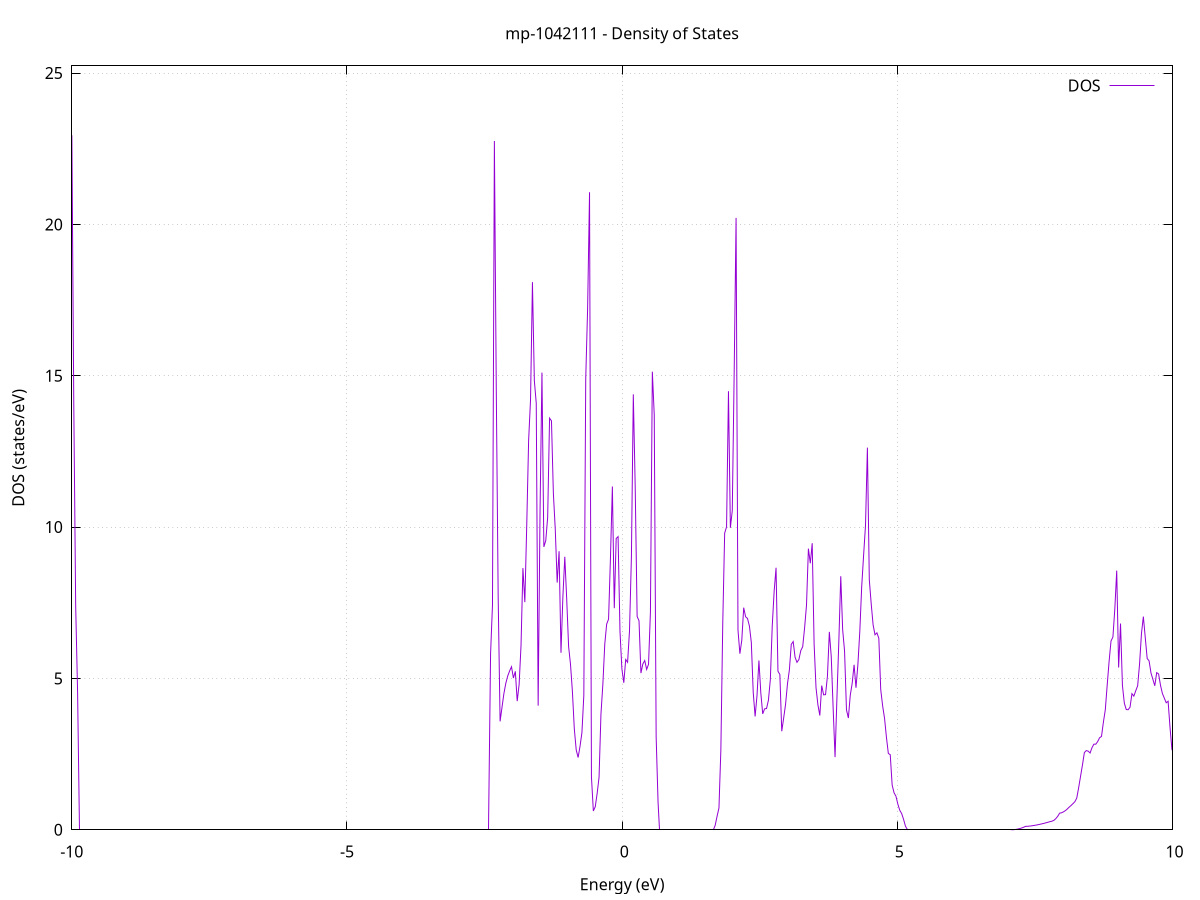 set title 'mp-1042111 - Density of States'
set xlabel 'Energy (eV)'
set ylabel 'DOS (states/eV)'
set grid
set xrange [-10:10]
set yrange [0:25.238]
set xzeroaxis lt -1
set terminal png size 800,600
set output 'mp-1042111_dos_gnuplot.png'
plot '-' using 1:2 with lines title 'DOS'
-44.303300 0.000000
-44.268700 0.000000
-44.234100 0.000000
-44.199500 0.000000
-44.165000 0.000000
-44.130400 0.000000
-44.095800 0.000000
-44.061200 0.000000
-44.026600 0.000000
-43.992100 0.000000
-43.957500 0.000000
-43.922900 0.000000
-43.888300 0.000000
-43.853700 0.000000
-43.819100 0.000000
-43.784600 0.000000
-43.750000 0.000000
-43.715400 0.000000
-43.680800 0.000000
-43.646200 0.000000
-43.611700 0.000000
-43.577100 0.000000
-43.542500 0.000000
-43.507900 0.000000
-43.473300 0.000000
-43.438700 0.000000
-43.404200 0.000000
-43.369600 0.000000
-43.335000 0.000000
-43.300400 0.000000
-43.265800 0.000000
-43.231300 0.000000
-43.196700 0.000000
-43.162100 0.000000
-43.127500 0.000000
-43.092900 0.000000
-43.058400 0.000000
-43.023800 0.000000
-42.989200 0.000000
-42.954600 0.000000
-42.920000 0.000000
-42.885400 0.000000
-42.850900 0.000000
-42.816300 0.000000
-42.781700 0.000000
-42.747100 0.000000
-42.712500 0.000000
-42.678000 0.000000
-42.643400 0.000000
-42.608800 0.000000
-42.574200 0.000000
-42.539600 0.000000
-42.505100 0.000000
-42.470500 0.000000
-42.435900 0.000000
-42.401300 0.000000
-42.366700 0.000000
-42.332100 0.000000
-42.297600 0.000000
-42.263000 0.000000
-42.228400 0.000000
-42.193800 0.000000
-42.159200 0.000000
-42.124700 0.000000
-42.090100 0.000000
-42.055500 0.000000
-42.020900 0.000000
-41.986300 0.000000
-41.951800 0.000000
-41.917200 0.000000
-41.882600 0.000000
-41.848000 0.000000
-41.813400 0.000000
-41.778800 0.000000
-41.744300 0.000000
-41.709700 0.000000
-41.675100 0.000000
-41.640500 0.000000
-41.605900 0.000000
-41.571400 0.000000
-41.536800 0.000000
-41.502200 0.000000
-41.467600 0.000000
-41.433000 0.000000
-41.398500 0.000000
-41.363900 0.000000
-41.329300 0.000000
-41.294700 0.000000
-41.260100 0.000000
-41.225500 0.000000
-41.191000 0.000000
-41.156400 635.407900
-41.121800 0.000000
-41.087200 0.000000
-41.052600 0.000000
-41.018100 0.000000
-40.983500 0.000000
-40.948900 0.000000
-40.914300 0.000000
-40.879700 0.000000
-40.845100 0.000000
-40.810600 0.000000
-40.776000 0.000000
-40.741400 0.000000
-40.706800 0.000000
-40.672200 0.000000
-40.637700 0.000000
-40.603100 0.000000
-40.568500 0.000000
-40.533900 0.000000
-40.499300 0.000000
-40.464800 0.000000
-40.430200 0.000000
-40.395600 0.000000
-40.361000 0.000000
-40.326400 0.000000
-40.291800 0.000000
-40.257300 0.000000
-40.222700 0.000000
-40.188100 0.000000
-40.153500 0.000000
-40.118900 0.000000
-40.084400 0.000000
-40.049800 0.000000
-40.015200 0.000000
-39.980600 0.000000
-39.946000 0.000000
-39.911500 0.000000
-39.876900 0.000000
-39.842300 0.000000
-39.807700 0.000000
-39.773100 0.000000
-39.738500 0.000000
-39.704000 0.000000
-39.669400 0.000000
-39.634800 0.000000
-39.600200 0.000000
-39.565600 0.000000
-39.531100 0.000000
-39.496500 0.000000
-39.461900 0.000000
-39.427300 0.000000
-39.392700 0.000000
-39.358200 0.000000
-39.323600 0.000000
-39.289000 0.000000
-39.254400 0.000000
-39.219800 0.000000
-39.185200 0.000000
-39.150700 0.000000
-39.116100 0.000000
-39.081500 0.000000
-39.046900 0.000000
-39.012300 0.000000
-38.977800 0.000000
-38.943200 0.000000
-38.908600 0.000000
-38.874000 0.000000
-38.839400 0.000000
-38.804900 0.000000
-38.770300 0.000000
-38.735700 0.000000
-38.701100 0.000000
-38.666500 0.000000
-38.631900 0.000000
-38.597400 0.000000
-38.562800 0.000000
-38.528200 0.000000
-38.493600 0.000000
-38.459000 0.000000
-38.424500 0.000000
-38.389900 0.000000
-38.355300 0.000000
-38.320700 0.000000
-38.286100 0.000000
-38.251500 0.000000
-38.217000 0.000000
-38.182400 0.000000
-38.147800 0.000000
-38.113200 0.000000
-38.078600 0.000000
-38.044100 0.000000
-38.009500 0.000000
-37.974900 0.000000
-37.940300 0.000000
-37.905700 0.000000
-37.871200 0.000000
-37.836600 0.000000
-37.802000 0.000000
-37.767400 0.000000
-37.732800 0.000000
-37.698200 0.000000
-37.663700 0.000000
-37.629100 0.000000
-37.594500 0.000000
-37.559900 0.000000
-37.525300 0.000000
-37.490800 0.000000
-37.456200 0.000000
-37.421600 0.000000
-37.387000 0.000000
-37.352400 0.000000
-37.317900 0.000000
-37.283300 0.000000
-37.248700 0.000000
-37.214100 0.000000
-37.179500 0.000000
-37.144900 0.000000
-37.110400 0.000000
-37.075800 0.000000
-37.041200 0.000000
-37.006600 0.000000
-36.972000 0.000000
-36.937500 0.000000
-36.902900 0.000000
-36.868300 0.000000
-36.833700 0.000000
-36.799100 0.000000
-36.764600 0.000000
-36.730000 0.000000
-36.695400 0.000000
-36.660800 0.000000
-36.626200 0.000000
-36.591600 0.000000
-36.557100 0.000000
-36.522500 0.000000
-36.487900 0.000000
-36.453300 0.000000
-36.418700 0.000000
-36.384200 0.000000
-36.349600 0.000000
-36.315000 0.000000
-36.280400 0.000000
-36.245800 0.000000
-36.211300 0.000000
-36.176700 0.000000
-36.142100 0.000000
-36.107500 0.000000
-36.072900 0.000000
-36.038300 0.000000
-36.003800 0.000000
-35.969200 0.000000
-35.934600 0.000000
-35.900000 0.000000
-35.865400 0.000000
-35.830900 0.000000
-35.796300 0.000000
-35.761700 0.000000
-35.727100 0.000000
-35.692500 0.000000
-35.657900 0.000000
-35.623400 0.000000
-35.588800 0.000000
-35.554200 0.000000
-35.519600 0.000000
-35.485000 0.000000
-35.450500 0.000000
-35.415900 0.000000
-35.381300 0.000000
-35.346700 0.000000
-35.312100 0.000000
-35.277600 0.000000
-35.243000 0.000000
-35.208400 0.000000
-35.173800 0.000000
-35.139200 0.000000
-35.104600 0.000000
-35.070100 0.000000
-35.035500 0.000000
-35.000900 0.000000
-34.966300 0.000000
-34.931700 0.000000
-34.897200 0.000000
-34.862600 0.000000
-34.828000 0.000000
-34.793400 0.000000
-34.758800 0.000000
-34.724300 0.000000
-34.689700 0.000000
-34.655100 0.000000
-34.620500 0.000000
-34.585900 0.000000
-34.551300 0.000000
-34.516800 0.000000
-34.482200 0.000000
-34.447600 0.000000
-34.413000 0.000000
-34.378400 0.000000
-34.343900 0.000000
-34.309300 0.000000
-34.274700 0.000000
-34.240100 0.000000
-34.205500 0.000000
-34.171000 0.000000
-34.136400 0.000000
-34.101800 0.000000
-34.067200 0.000000
-34.032600 0.000000
-33.998000 0.000000
-33.963500 0.000000
-33.928900 0.000000
-33.894300 0.000000
-33.859700 0.000000
-33.825100 0.000000
-33.790600 0.000000
-33.756000 0.000000
-33.721400 0.000000
-33.686800 0.000000
-33.652200 0.000000
-33.617700 0.000000
-33.583100 0.000000
-33.548500 0.000000
-33.513900 0.000000
-33.479300 0.000000
-33.444700 0.000000
-33.410200 0.000000
-33.375600 0.000000
-33.341000 0.000000
-33.306400 0.000000
-33.271800 0.000000
-33.237300 0.000000
-33.202700 0.000000
-33.168100 0.000000
-33.133500 0.000000
-33.098900 0.000000
-33.064300 0.000000
-33.029800 0.000000
-32.995200 0.000000
-32.960600 0.000000
-32.926000 0.000000
-32.891400 0.000000
-32.856900 0.000000
-32.822300 0.000000
-32.787700 0.000000
-32.753100 0.000000
-32.718500 0.000000
-32.684000 0.000000
-32.649400 0.000000
-32.614800 0.000000
-32.580200 0.000000
-32.545600 0.000000
-32.511000 0.000000
-32.476500 0.000000
-32.441900 0.000000
-32.407300 0.000000
-32.372700 0.000000
-32.338100 0.000000
-32.303600 0.000000
-32.269000 0.000000
-32.234400 0.000000
-32.199800 0.000000
-32.165200 0.000000
-32.130700 0.000000
-32.096100 0.000000
-32.061500 0.000000
-32.026900 0.000000
-31.992300 0.000000
-31.957700 0.000000
-31.923200 0.000000
-31.888600 0.000000
-31.854000 0.000000
-31.819400 0.000000
-31.784800 0.000000
-31.750300 0.000000
-31.715700 0.000000
-31.681100 0.000000
-31.646500 0.000000
-31.611900 0.000000
-31.577400 0.000000
-31.542800 0.000000
-31.508200 0.000000
-31.473600 0.000000
-31.439000 0.000000
-31.404400 0.000000
-31.369900 0.000000
-31.335300 0.000000
-31.300700 0.000000
-31.266100 0.000000
-31.231500 0.000000
-31.197000 0.000000
-31.162400 0.000000
-31.127800 0.000000
-31.093200 0.000000
-31.058600 0.000000
-31.024100 0.000000
-30.989500 0.000000
-30.954900 0.000000
-30.920300 0.000000
-30.885700 0.000000
-30.851100 0.000000
-30.816600 0.000000
-30.782000 0.000000
-30.747400 0.000000
-30.712800 0.000000
-30.678200 0.000000
-30.643700 0.000000
-30.609100 0.000000
-30.574500 0.000000
-30.539900 0.000000
-30.505300 0.000000
-30.470700 0.000000
-30.436200 0.000000
-30.401600 0.000000
-30.367000 0.000000
-30.332400 0.000000
-30.297800 0.000000
-30.263300 0.000000
-30.228700 0.000000
-30.194100 0.000000
-30.159500 0.000000
-30.124900 0.000000
-30.090400 0.000000
-30.055800 0.000000
-30.021200 0.000000
-29.986600 0.000000
-29.952000 0.000000
-29.917400 0.000000
-29.882900 0.000000
-29.848300 0.000000
-29.813700 0.000000
-29.779100 0.000000
-29.744500 0.000000
-29.710000 0.000000
-29.675400 0.000000
-29.640800 0.000000
-29.606200 0.000000
-29.571600 0.000000
-29.537100 0.000000
-29.502500 0.000000
-29.467900 0.000000
-29.433300 0.000000
-29.398700 0.000000
-29.364100 0.000000
-29.329600 0.000000
-29.295000 0.000000
-29.260400 0.000000
-29.225800 0.000000
-29.191200 0.000000
-29.156700 0.000000
-29.122100 0.000000
-29.087500 0.000000
-29.052900 0.000000
-29.018300 0.000000
-28.983800 0.000000
-28.949200 0.000000
-28.914600 0.000000
-28.880000 0.000000
-28.845400 0.000000
-28.810800 0.000000
-28.776300 0.000000
-28.741700 0.000000
-28.707100 0.000000
-28.672500 0.000000
-28.637900 0.000000
-28.603400 0.000000
-28.568800 0.000000
-28.534200 0.000000
-28.499600 0.000000
-28.465000 0.000000
-28.430500 0.000000
-28.395900 0.000000
-28.361300 0.000000
-28.326700 0.000000
-28.292100 0.000000
-28.257500 0.000000
-28.223000 0.000000
-28.188400 0.000000
-28.153800 0.000000
-28.119200 0.000000
-28.084600 0.000000
-28.050100 0.000000
-28.015500 0.000000
-27.980900 0.000000
-27.946300 0.000000
-27.911700 0.000000
-27.877100 0.000000
-27.842600 0.000000
-27.808000 0.000000
-27.773400 0.000000
-27.738800 0.000000
-27.704200 0.000000
-27.669700 0.000000
-27.635100 0.000000
-27.600500 0.000000
-27.565900 0.000000
-27.531300 0.000000
-27.496800 0.000000
-27.462200 0.000000
-27.427600 0.000000
-27.393000 0.000000
-27.358400 0.000000
-27.323800 0.000000
-27.289300 0.000000
-27.254700 0.000000
-27.220100 0.000000
-27.185500 0.000000
-27.150900 0.000000
-27.116400 0.000000
-27.081800 0.000000
-27.047200 0.000000
-27.012600 0.000000
-26.978000 0.000000
-26.943500 0.000000
-26.908900 0.000000
-26.874300 0.000000
-26.839700 0.000000
-26.805100 0.000000
-26.770500 0.000000
-26.736000 0.000000
-26.701400 0.000000
-26.666800 0.000000
-26.632200 0.000000
-26.597600 0.000000
-26.563100 0.000000
-26.528500 0.000000
-26.493900 0.000000
-26.459300 0.000000
-26.424700 0.000000
-26.390200 0.000000
-26.355600 0.000000
-26.321000 0.000000
-26.286400 0.000000
-26.251800 0.000000
-26.217200 0.000000
-26.182700 0.000000
-26.148100 0.000000
-26.113500 0.000000
-26.078900 0.000000
-26.044300 0.000000
-26.009800 0.000000
-25.975200 0.000000
-25.940600 0.000000
-25.906000 0.000000
-25.871400 0.000000
-25.836900 0.000000
-25.802300 0.000000
-25.767700 0.000000
-25.733100 0.000000
-25.698500 0.000000
-25.663900 0.000000
-25.629400 0.000000
-25.594800 0.000000
-25.560200 0.000000
-25.525600 0.000000
-25.491000 0.000000
-25.456500 0.000000
-25.421900 0.000000
-25.387300 0.000000
-25.352700 0.000000
-25.318100 0.000000
-25.283500 0.000000
-25.249000 0.000000
-25.214400 0.000000
-25.179800 0.000000
-25.145200 0.000000
-25.110600 0.000000
-25.076100 0.000000
-25.041500 0.000000
-25.006900 0.000000
-24.972300 0.000000
-24.937700 0.000000
-24.903200 0.000000
-24.868600 0.000000
-24.834000 0.000000
-24.799400 0.000000
-24.764800 0.000000
-24.730200 0.000000
-24.695700 0.000000
-24.661100 0.000000
-24.626500 0.000000
-24.591900 0.000000
-24.557300 0.000000
-24.522800 0.000000
-24.488200 0.000000
-24.453600 0.000000
-24.419000 0.000000
-24.384400 0.000000
-24.349900 0.000000
-24.315300 0.000000
-24.280700 0.000000
-24.246100 0.000000
-24.211500 0.000000
-24.176900 0.000000
-24.142400 0.000000
-24.107800 0.000000
-24.073200 0.000000
-24.038600 0.000000
-24.004000 0.000000
-23.969500 0.000000
-23.934900 0.000000
-23.900300 0.000000
-23.865700 0.000000
-23.831100 0.000000
-23.796600 0.000000
-23.762000 0.000000
-23.727400 0.000000
-23.692800 0.000000
-23.658200 0.000000
-23.623600 0.000000
-23.589100 0.000000
-23.554500 0.000000
-23.519900 0.000000
-23.485300 0.000000
-23.450700 0.000000
-23.416200 0.000000
-23.381600 0.000000
-23.347000 0.000000
-23.312400 0.000000
-23.277800 0.000000
-23.243300 0.000000
-23.208700 0.000000
-23.174100 0.000000
-23.139500 0.000000
-23.104900 0.000000
-23.070300 0.000000
-23.035800 0.000000
-23.001200 0.000000
-22.966600 0.000000
-22.932000 0.000000
-22.897400 0.000000
-22.862900 0.000000
-22.828300 0.000000
-22.793700 0.000000
-22.759100 0.000000
-22.724500 0.000000
-22.689900 0.000000
-22.655400 0.000000
-22.620800 0.000000
-22.586200 0.000000
-22.551600 0.000000
-22.517000 0.000000
-22.482500 0.000000
-22.447900 0.000000
-22.413300 0.000000
-22.378700 0.000000
-22.344100 0.000000
-22.309600 0.000000
-22.275000 0.000000
-22.240400 0.000000
-22.205800 0.000000
-22.171200 0.000000
-22.136600 0.000000
-22.102100 0.000000
-22.067500 0.000000
-22.032900 0.000000
-21.998300 0.000000
-21.963700 0.000000
-21.929200 0.000000
-21.894600 0.000000
-21.860000 0.000000
-21.825400 0.000000
-21.790800 0.000000
-21.756300 0.000000
-21.721700 0.000000
-21.687100 0.000000
-21.652500 0.000000
-21.617900 0.000000
-21.583300 0.000000
-21.548800 0.000000
-21.514200 0.000000
-21.479600 0.000000
-21.445000 0.000000
-21.410400 0.000000
-21.375900 0.000000
-21.341300 0.000000
-21.306700 0.000000
-21.272100 0.000000
-21.237500 0.000000
-21.203000 0.000000
-21.168400 0.000000
-21.133800 0.000000
-21.099200 0.000000
-21.064600 0.000000
-21.030000 0.000000
-20.995500 0.000000
-20.960900 0.000000
-20.926300 0.000000
-20.891700 0.000000
-20.857100 0.000000
-20.822600 0.000000
-20.788000 0.000000
-20.753400 0.000000
-20.718800 0.000000
-20.684200 0.000000
-20.649700 0.000000
-20.615100 0.000000
-20.580500 0.000000
-20.545900 0.000000
-20.511300 0.000000
-20.476700 0.000000
-20.442200 0.000000
-20.407600 0.000000
-20.373000 0.000000
-20.338400 0.000000
-20.303800 0.000000
-20.269300 0.000000
-20.234700 0.000000
-20.200100 0.000000
-20.165500 0.000000
-20.130900 0.000000
-20.096300 0.000000
-20.061800 0.000000
-20.027200 0.000000
-19.992600 0.000000
-19.958000 0.000000
-19.923400 0.000000
-19.888900 0.000000
-19.854300 0.000000
-19.819700 0.000000
-19.785100 0.000000
-19.750500 0.000000
-19.716000 0.000000
-19.681400 0.000000
-19.646800 0.000000
-19.612200 0.000000
-19.577600 0.000000
-19.543000 0.000000
-19.508500 0.000000
-19.473900 0.000000
-19.439300 0.000000
-19.404700 0.000000
-19.370100 0.000000
-19.335600 0.000000
-19.301000 0.000000
-19.266400 0.000000
-19.231800 0.000000
-19.197200 0.000000
-19.162700 0.000000
-19.128100 0.000000
-19.093500 0.000000
-19.058900 0.000000
-19.024300 0.000000
-18.989700 0.000000
-18.955200 0.000000
-18.920600 0.000000
-18.886000 0.000000
-18.851400 0.000000
-18.816800 0.000000
-18.782300 0.000000
-18.747700 0.000000
-18.713100 0.000000
-18.678500 0.000000
-18.643900 0.000000
-18.609400 0.000000
-18.574800 0.000000
-18.540200 0.000000
-18.505600 0.000000
-18.471000 0.000000
-18.436400 0.000000
-18.401900 0.000000
-18.367300 0.000000
-18.332700 0.000000
-18.298100 0.000000
-18.263500 0.000000
-18.229000 0.000000
-18.194400 0.000000
-18.159800 0.000000
-18.125200 0.000000
-18.090600 0.000000
-18.056100 0.000000
-18.021500 0.000000
-17.986900 0.000000
-17.952300 0.000000
-17.917700 0.000000
-17.883100 0.000000
-17.848600 0.000000
-17.814000 0.000000
-17.779400 0.000000
-17.744800 0.000000
-17.710200 0.000000
-17.675700 0.000000
-17.641100 0.000000
-17.606500 0.000000
-17.571900 0.000000
-17.537300 0.000000
-17.502700 0.000000
-17.468200 0.000000
-17.433600 0.000000
-17.399000 0.000000
-17.364400 0.000000
-17.329800 0.000000
-17.295300 0.000000
-17.260700 0.000000
-17.226100 0.000000
-17.191500 0.000000
-17.156900 0.000000
-17.122400 0.000000
-17.087800 0.000000
-17.053200 0.000000
-17.018600 0.000000
-16.984000 0.000000
-16.949400 0.000000
-16.914900 0.000000
-16.880300 0.000000
-16.845700 0.000000
-16.811100 0.000000
-16.776500 0.000000
-16.742000 0.000000
-16.707400 0.000000
-16.672800 0.000000
-16.638200 0.000000
-16.603600 0.000000
-16.569100 0.000000
-16.534500 0.000000
-16.499900 0.000000
-16.465300 0.000000
-16.430700 0.000000
-16.396100 0.000000
-16.361600 0.000000
-16.327000 0.000000
-16.292400 0.000000
-16.257800 0.000000
-16.223200 0.000000
-16.188700 0.000000
-16.154100 0.000000
-16.119500 0.000000
-16.084900 0.000000
-16.050300 0.000000
-16.015800 0.000000
-15.981200 0.000000
-15.946600 0.000000
-15.912000 0.000000
-15.877400 0.000000
-15.842800 0.000000
-15.808300 0.000000
-15.773700 0.000000
-15.739100 0.000000
-15.704500 0.000000
-15.669900 0.000000
-15.635400 0.000000
-15.600800 0.000000
-15.566200 0.000000
-15.531600 0.000000
-15.497000 0.000000
-15.462500 0.000000
-15.427900 0.000000
-15.393300 0.000000
-15.358700 0.000000
-15.324100 0.000000
-15.289500 0.000000
-15.255000 0.000000
-15.220400 0.000000
-15.185800 0.000000
-15.151200 0.000000
-15.116600 0.000000
-15.082100 0.000000
-15.047500 0.000000
-15.012900 0.000000
-14.978300 0.000000
-14.943700 0.000000
-14.909100 0.000000
-14.874600 0.000000
-14.840000 0.000000
-14.805400 0.000000
-14.770800 0.000000
-14.736200 0.000000
-14.701700 0.000000
-14.667100 0.000000
-14.632500 0.000000
-14.597900 0.000000
-14.563300 0.000000
-14.528800 0.000000
-14.494200 0.000000
-14.459600 0.000000
-14.425000 0.000000
-14.390400 0.000000
-14.355800 0.000000
-14.321300 0.000000
-14.286700 0.000000
-14.252100 0.000000
-14.217500 0.000000
-14.182900 0.000000
-14.148400 0.000000
-14.113800 0.000000
-14.079200 0.000000
-14.044600 0.000000
-14.010000 0.000000
-13.975500 0.000000
-13.940900 0.000000
-13.906300 0.000000
-13.871700 0.000000
-13.837100 0.000000
-13.802500 0.000000
-13.768000 0.000000
-13.733400 0.000000
-13.698800 0.000000
-13.664200 0.000000
-13.629600 0.000000
-13.595100 0.000000
-13.560500 0.000000
-13.525900 0.000000
-13.491300 0.000000
-13.456700 0.000000
-13.422200 0.000000
-13.387600 0.000000
-13.353000 0.000000
-13.318400 0.000000
-13.283800 0.000000
-13.249200 0.000000
-13.214700 0.000000
-13.180100 0.000000
-13.145500 0.000000
-13.110900 0.000000
-13.076300 0.000000
-13.041800 0.000000
-13.007200 0.000000
-12.972600 0.000000
-12.938000 0.000000
-12.903400 0.000000
-12.868900 0.000000
-12.834300 0.000000
-12.799700 0.000000
-12.765100 0.000000
-12.730500 0.000000
-12.695900 0.000000
-12.661400 0.000000
-12.626800 0.000000
-12.592200 0.000000
-12.557600 0.000000
-12.523000 0.000000
-12.488500 0.000000
-12.453900 0.000000
-12.419300 0.000000
-12.384700 0.000000
-12.350100 0.000000
-12.315500 0.000000
-12.281000 0.000000
-12.246400 0.000000
-12.211800 0.000000
-12.177200 0.000000
-12.142600 0.000000
-12.108100 0.000000
-12.073500 0.000000
-12.038900 0.000000
-12.004300 0.000000
-11.969700 0.000000
-11.935200 0.000000
-11.900600 0.000000
-11.866000 0.000000
-11.831400 0.000000
-11.796800 0.000000
-11.762200 0.000000
-11.727700 0.000000
-11.693100 0.000000
-11.658500 0.000000
-11.623900 0.000000
-11.589300 0.000000
-11.554800 0.000000
-11.520200 0.000000
-11.485600 0.000000
-11.451000 0.000000
-11.416400 0.000000
-11.381900 0.000000
-11.347300 0.000000
-11.312700 0.000000
-11.278100 0.000000
-11.243500 0.000000
-11.208900 0.000000
-11.174400 0.000000
-11.139800 0.000000
-11.105200 0.000400
-11.070600 0.719800
-11.036000 0.883400
-11.001500 1.246300
-10.966900 1.450100
-10.932300 1.716300
-10.897700 1.974400
-10.863100 2.253200
-10.828600 2.524900
-10.794000 2.847100
-10.759400 3.235900
-10.724800 3.759400
-10.690200 4.794900
-10.655600 5.722400
-10.621100 5.694800
-10.586500 5.308900
-10.551900 5.185300
-10.517300 3.921900
-10.482700 2.542100
-10.448200 2.481900
-10.413600 1.311200
-10.379000 1.438300
-10.344400 3.797500
-10.309800 12.785000
-10.275300 9.654700
-10.240700 6.620200
-10.206100 5.281000
-10.171500 4.388700
-10.136900 7.852800
-10.102300 17.240700
-10.067800 22.016100
-10.033200 22.194100
-9.998600 22.943500
-9.964000 14.091500
-9.929400 7.392600
-9.894900 4.573200
-9.860300 0.009300
-9.825700 0.000000
-9.791100 0.000000
-9.756500 0.000000
-9.721900 0.000000
-9.687400 0.000000
-9.652800 0.000000
-9.618200 0.000000
-9.583600 0.000000
-9.549000 0.000000
-9.514500 0.000000
-9.479900 0.000000
-9.445300 0.000000
-9.410700 0.000000
-9.376100 0.000000
-9.341600 0.000000
-9.307000 0.000000
-9.272400 0.000000
-9.237800 0.000000
-9.203200 0.000000
-9.168600 0.000000
-9.134100 0.000000
-9.099500 0.000000
-9.064900 0.000000
-9.030300 0.000000
-8.995700 0.000000
-8.961200 0.000000
-8.926600 0.000000
-8.892000 0.000000
-8.857400 0.000000
-8.822800 0.000000
-8.788300 0.000000
-8.753700 0.000000
-8.719100 0.000000
-8.684500 0.000000
-8.649900 0.000000
-8.615300 0.000000
-8.580800 0.000000
-8.546200 0.000000
-8.511600 0.000000
-8.477000 0.000000
-8.442400 0.000000
-8.407900 0.000000
-8.373300 0.000000
-8.338700 0.000000
-8.304100 0.000000
-8.269500 0.000000
-8.235000 0.000000
-8.200400 0.000000
-8.165800 0.000000
-8.131200 0.000000
-8.096600 0.000000
-8.062000 0.000000
-8.027500 0.000000
-7.992900 0.000000
-7.958300 0.000000
-7.923700 0.000000
-7.889100 0.000000
-7.854600 0.000000
-7.820000 0.000000
-7.785400 0.000000
-7.750800 0.000000
-7.716200 0.000000
-7.681700 0.000000
-7.647100 0.000000
-7.612500 0.000000
-7.577900 0.000000
-7.543300 0.000000
-7.508700 0.000000
-7.474200 0.000000
-7.439600 0.000000
-7.405000 0.000000
-7.370400 0.000000
-7.335800 0.000000
-7.301300 0.000000
-7.266700 0.000000
-7.232100 0.000000
-7.197500 0.000000
-7.162900 0.000000
-7.128300 0.000000
-7.093800 0.000000
-7.059200 0.000000
-7.024600 0.000000
-6.990000 0.000000
-6.955400 0.000000
-6.920900 0.000000
-6.886300 0.000000
-6.851700 0.000000
-6.817100 0.000000
-6.782500 0.000000
-6.748000 0.000000
-6.713400 0.000000
-6.678800 0.000000
-6.644200 0.000000
-6.609600 0.000000
-6.575000 0.000000
-6.540500 0.000000
-6.505900 0.000000
-6.471300 0.000000
-6.436700 0.000000
-6.402100 0.000000
-6.367600 0.000000
-6.333000 0.000000
-6.298400 0.000000
-6.263800 0.000000
-6.229200 0.000000
-6.194700 0.000000
-6.160100 0.000000
-6.125500 0.000000
-6.090900 0.000000
-6.056300 0.000000
-6.021700 0.000000
-5.987200 0.000000
-5.952600 0.000000
-5.918000 0.000000
-5.883400 0.000000
-5.848800 0.000000
-5.814300 0.000000
-5.779700 0.000000
-5.745100 0.000000
-5.710500 0.000000
-5.675900 0.000000
-5.641400 0.000000
-5.606800 0.000000
-5.572200 0.000000
-5.537600 0.000000
-5.503000 0.000000
-5.468400 0.000000
-5.433900 0.000000
-5.399300 0.000000
-5.364700 0.000000
-5.330100 0.000000
-5.295500 0.000000
-5.261000 0.000000
-5.226400 0.000000
-5.191800 0.000000
-5.157200 0.000000
-5.122600 0.000000
-5.088100 0.000000
-5.053500 0.000000
-5.018900 0.000000
-4.984300 0.000000
-4.949700 0.000000
-4.915100 0.000000
-4.880600 0.000000
-4.846000 0.000000
-4.811400 0.000000
-4.776800 0.000000
-4.742200 0.000000
-4.707700 0.000000
-4.673100 0.000000
-4.638500 0.000000
-4.603900 0.000000
-4.569300 0.000000
-4.534700 0.000000
-4.500200 0.000000
-4.465600 0.000000
-4.431000 0.000000
-4.396400 0.000000
-4.361800 0.000000
-4.327300 0.000000
-4.292700 0.000000
-4.258100 0.000000
-4.223500 0.000000
-4.188900 0.000000
-4.154400 0.000000
-4.119800 0.000000
-4.085200 0.000000
-4.050600 0.000000
-4.016000 0.000000
-3.981400 0.000000
-3.946900 0.000000
-3.912300 0.000000
-3.877700 0.000000
-3.843100 0.000000
-3.808500 0.000000
-3.774000 0.000000
-3.739400 0.000000
-3.704800 0.000000
-3.670200 0.000000
-3.635600 0.000000
-3.601100 0.000000
-3.566500 0.000000
-3.531900 0.000000
-3.497300 0.000000
-3.462700 0.000000
-3.428100 0.000000
-3.393600 0.000000
-3.359000 0.000000
-3.324400 0.000000
-3.289800 0.000000
-3.255200 0.000000
-3.220700 0.000000
-3.186100 0.000000
-3.151500 0.000000
-3.116900 0.000000
-3.082300 0.000000
-3.047800 0.000000
-3.013200 0.000000
-2.978600 0.000000
-2.944000 0.000000
-2.909400 0.000000
-2.874800 0.000000
-2.840300 0.000000
-2.805700 0.000000
-2.771100 0.000000
-2.736500 0.000000
-2.701900 0.000000
-2.667400 0.000000
-2.632800 0.000000
-2.598200 0.000000
-2.563600 0.000000
-2.529000 0.000000
-2.494500 0.000000
-2.459900 0.000000
-2.425300 0.000000
-2.390700 5.813300
-2.356100 7.423400
-2.321500 22.755100
-2.287000 14.566800
-2.252400 7.680500
-2.217800 3.581600
-2.183200 4.041200
-2.148600 4.500100
-2.114100 4.836900
-2.079500 5.077900
-2.044900 5.247600
-2.010300 5.386400
-1.975700 5.013400
-1.941100 5.234700
-1.906600 4.249500
-1.872000 4.799600
-1.837400 6.089100
-1.802800 8.646300
-1.768200 7.519100
-1.733700 10.048400
-1.699100 12.868800
-1.664500 14.205300
-1.629900 18.092700
-1.595300 14.838300
-1.560800 14.093100
-1.526200 4.101400
-1.491600 10.535100
-1.457000 15.104300
-1.422400 9.346900
-1.387800 9.554100
-1.353300 10.321000
-1.318700 13.600100
-1.284100 13.509700
-1.249500 11.112400
-1.214900 9.916300
-1.180400 8.166200
-1.145800 9.203800
-1.111200 5.846500
-1.076600 7.701900
-1.042000 9.019900
-1.007500 7.627600
-0.972900 6.054900
-0.938300 5.466100
-0.903700 4.563600
-0.869100 3.334100
-0.834500 2.638600
-0.800000 2.388700
-0.765400 2.756200
-0.730800 3.210300
-0.696200 4.442200
-0.661600 14.901700
-0.627100 17.237900
-0.592500 21.063800
-0.557900 1.749400
-0.523300 0.621000
-0.488700 0.760100
-0.454200 1.198800
-0.419600 1.735200
-0.385000 3.823900
-0.350400 4.808300
-0.315800 6.130200
-0.281200 6.794800
-0.246700 6.960800
-0.212100 8.996900
-0.177500 11.342300
-0.142900 7.319800
-0.108300 9.622900
-0.073800 9.685300
-0.039200 6.556400
-0.004600 5.312900
0.030000 4.856700
0.064600 5.625500
0.099100 5.532800
0.133700 6.569100
0.168300 9.007100
0.202900 14.385800
0.237500 11.314400
0.272100 7.047600
0.306600 6.903900
0.341200 5.175300
0.375800 5.477100
0.410400 5.591900
0.445000 5.297400
0.479500 5.466000
0.514100 7.205900
0.548700 15.134900
0.583300 13.708400
0.617900 3.073700
0.652500 0.908400
0.687000 0.000000
0.721600 0.000000
0.756200 0.000000
0.790800 0.000000
0.825400 0.000000
0.859900 0.000000
0.894500 0.000000
0.929100 0.000000
0.963700 0.000000
0.998300 0.000000
1.032800 0.000000
1.067400 0.000000
1.102000 0.000000
1.136600 0.000000
1.171200 0.000000
1.205800 0.000000
1.240300 0.000000
1.274900 0.000000
1.309500 0.000000
1.344100 0.000000
1.378700 0.000000
1.413200 0.000000
1.447800 0.000000
1.482400 0.000000
1.517000 0.000000
1.551600 0.000000
1.586100 0.000000
1.620700 0.000000
1.655300 0.000000
1.689900 0.143300
1.724500 0.442500
1.759100 0.720700
1.793600 2.629500
1.828200 6.829700
1.862800 9.800100
1.897400 10.009800
1.932000 14.489500
1.966500 9.975300
2.001100 10.543800
2.035700 15.110500
2.070300 20.215500
2.104900 6.598200
2.139400 5.817100
2.174000 6.264500
2.208600 7.338000
2.243200 7.037400
2.277800 6.981300
2.312400 6.730600
2.346900 6.197100
2.381500 4.545400
2.416100 3.745100
2.450700 4.436900
2.485300 5.592200
2.519800 4.515300
2.554400 3.829300
2.589000 3.996000
2.623600 4.005600
2.658200 4.282700
2.692700 4.962200
2.727300 6.731200
2.761900 7.879800
2.796500 8.656200
2.831100 5.237200
2.865700 5.131800
2.900200 3.254600
2.934800 3.691400
2.969400 4.145500
3.004000 4.822100
3.038600 5.281200
3.073100 6.125800
3.107700 6.218500
3.142300 5.697600
3.176900 5.531600
3.211500 5.625000
3.246100 5.919300
3.280600 6.048100
3.315200 6.668700
3.349800 7.420000
3.384400 9.287800
3.419000 8.804700
3.453500 9.466500
3.488100 6.133200
3.522700 4.695000
3.557300 4.126200
3.591900 3.774500
3.626400 4.763100
3.661000 4.458400
3.695600 4.465500
3.730200 5.073000
3.764800 6.537400
3.799400 5.720600
3.833900 4.020100
3.868500 2.401600
3.903100 4.373500
3.937700 6.250300
3.972300 8.377400
4.006800 6.609200
4.041400 5.906400
4.076000 3.963400
4.110600 3.692200
4.145200 4.447800
4.179700 4.836300
4.214300 5.451200
4.248900 4.692100
4.283500 5.460200
4.318100 6.544200
4.352700 8.032500
4.387200 9.063500
4.421800 10.050100
4.456400 12.624700
4.491000 8.259000
4.525600 7.461900
4.560100 6.766700
4.594700 6.441800
4.629300 6.507000
4.663900 6.327400
4.698500 4.632600
4.733000 4.096100
4.767600 3.685800
4.802200 3.056100
4.836800 2.522000
4.871400 2.480600
4.906000 1.479700
4.940500 1.221500
4.975100 1.108800
5.009700 0.846400
5.044300 0.645200
5.078900 0.535300
5.113400 0.344900
5.148000 0.118400
5.182600 0.007500
5.217200 0.000000
5.251800 0.000000
5.286300 0.000000
5.320900 0.000000
5.355500 0.000000
5.390100 0.000000
5.424700 0.000000
5.459300 0.000000
5.493800 0.000000
5.528400 0.000000
5.563000 0.000000
5.597600 0.000000
5.632200 0.000000
5.666700 0.000000
5.701300 0.000000
5.735900 0.000000
5.770500 0.000000
5.805100 0.000000
5.839700 0.000000
5.874200 0.000000
5.908800 0.000000
5.943400 0.000000
5.978000 0.000000
6.012600 0.000000
6.047100 0.000000
6.081700 0.000000
6.116300 0.000000
6.150900 0.000000
6.185500 0.000000
6.220000 0.000000
6.254600 0.000000
6.289200 0.000000
6.323800 0.000000
6.358400 0.000000
6.393000 0.000000
6.427500 0.000000
6.462100 0.000000
6.496700 0.000000
6.531300 0.000000
6.565900 0.000000
6.600400 0.000000
6.635000 0.000000
6.669600 0.000000
6.704200 0.000000
6.738800 0.000000
6.773300 0.000000
6.807900 0.000000
6.842500 0.000000
6.877100 0.000000
6.911700 0.000000
6.946300 0.000000
6.980800 0.000000
7.015400 0.000000
7.050000 0.000000
7.084600 0.000600
7.119200 0.004500
7.153700 0.012200
7.188300 0.023600
7.222900 0.038800
7.257500 0.057800
7.292100 0.080600
7.326600 0.111500
7.361200 0.114900
7.395800 0.120500
7.430400 0.128200
7.465000 0.137400
7.499600 0.147800
7.534100 0.159400
7.568700 0.172200
7.603300 0.186100
7.637900 0.201000
7.672500 0.216500
7.707000 0.233500
7.741600 0.251500
7.776200 0.268500
7.810800 0.284600
7.845400 0.312200
7.879900 0.368000
7.914500 0.445100
7.949100 0.548900
7.983700 0.561300
8.018300 0.591600
8.052900 0.632400
8.087400 0.685600
8.122000 0.747200
8.156600 0.802300
8.191200 0.863400
8.225800 0.927600
8.260300 1.047300
8.294900 1.392400
8.329500 1.767700
8.364100 2.142000
8.398700 2.550500
8.433300 2.616500
8.467800 2.597400
8.502400 2.535800
8.537000 2.711500
8.571600 2.828200
8.606200 2.827700
8.640700 2.914600
8.675300 3.041000
8.709900 3.084100
8.744500 3.557400
8.779100 3.963400
8.813600 4.782300
8.848200 5.566900
8.882800 6.237400
8.917400 6.367000
8.952000 7.299100
8.986600 8.561500
9.021100 5.360300
9.055700 6.812300
9.090300 4.765500
9.124900 4.180800
9.159500 3.973200
9.194000 3.966300
9.228600 4.050800
9.263200 4.497500
9.297800 4.415200
9.332400 4.594100
9.366900 4.757400
9.401500 5.473800
9.436100 6.485000
9.470700 7.042800
9.505300 6.344600
9.539900 5.660000
9.574400 5.580000
9.609000 5.180800
9.643600 4.971700
9.678200 4.756600
9.712800 5.192400
9.747300 5.147100
9.781900 4.777000
9.816500 4.502400
9.851100 4.350200
9.885700 4.195800
9.920200 4.247100
9.954800 3.385800
9.989400 2.652800
10.024000 2.544700
10.058600 2.535300
10.093200 2.854000
10.127700 2.522600
10.162300 2.299200
10.196900 1.929300
10.231500 1.987300
10.266100 2.599200
10.300600 3.797100
10.335200 5.068900
10.369800 6.621000
10.404400 7.418500
10.439000 8.412300
10.473500 8.185700
10.508100 6.889200
10.542700 5.993200
10.577300 5.060100
10.611900 5.701400
10.646500 10.362200
10.681000 7.512700
10.715600 6.186800
10.750200 6.004300
10.784800 6.153500
10.819400 5.646500
10.853900 6.015500
10.888500 6.740300
10.923100 6.785100
10.957700 6.681000
10.992300 6.202400
11.026900 5.946500
11.061400 6.304300
11.096000 6.525700
11.130600 6.999500
11.165200 7.439700
11.199800 7.666600
11.234300 8.515900
11.268900 7.448200
11.303500 5.842000
11.338100 4.419100
11.372700 3.850100
11.407200 3.506000
11.441800 3.231300
11.476400 3.356400
11.511000 3.556100
11.545600 4.755200
11.580200 6.729900
11.614700 6.594500
11.649300 6.897400
11.683900 7.162200
11.718500 7.294700
11.753100 6.795100
11.787600 6.069200
11.822200 5.799100
11.856800 5.208600
11.891400 4.740700
11.926000 5.035200
11.960500 6.046500
11.995100 6.252500
12.029700 7.130400
12.064300 6.399100
12.098900 5.765000
12.133500 5.668100
12.168000 5.923800
12.202600 5.911700
12.237200 6.542700
12.271800 6.344700
12.306400 6.762400
12.340900 7.361100
12.375500 7.238700
12.410100 7.014900
12.444700 6.142400
12.479300 5.701600
12.513800 5.370400
12.548400 4.878600
12.583000 4.683000
12.617600 5.724500
12.652200 6.553000
12.686800 6.521200
12.721300 6.134700
12.755900 5.680700
12.790500 6.099600
12.825100 6.765700
12.859700 6.917200
12.894200 5.048700
12.928800 4.238100
12.963400 4.259800
12.998000 4.138800
13.032600 4.953500
13.067100 3.998500
13.101700 3.993600
13.136300 4.081500
13.170900 4.230900
13.205500 4.313300
13.240100 4.471700
13.274600 4.785700
13.309200 5.898000
13.343800 6.062400
13.378400 5.781500
13.413000 5.458000
13.447500 5.340300
13.482100 5.546500
13.516700 5.582600
13.551300 6.365300
13.585900 6.814900
13.620500 6.395000
13.655000 5.264700
13.689600 4.909100
13.724200 4.753600
13.758800 4.697700
13.793400 4.770800
13.827900 4.820800
13.862500 4.809100
13.897100 4.666900
13.931700 4.884000
13.966300 4.535600
14.000800 4.496300
14.035400 4.416300
14.070000 4.389200
14.104600 4.075600
14.139200 4.155500
14.173800 4.049300
14.208300 3.754600
14.242900 3.530300
14.277500 3.498100
14.312100 3.495400
14.346700 3.579200
14.381200 3.739700
14.415800 3.932000
14.450400 4.022900
14.485000 4.063700
14.519600 3.824500
14.554100 3.671000
14.588700 3.649200
14.623300 3.567500
14.657900 3.513800
14.692500 3.423200
14.727100 3.370500
14.761600 3.280600
14.796200 3.040300
14.830800 2.857600
14.865400 2.813100
14.900000 2.788700
14.934500 2.709100
14.969100 2.694800
15.003700 2.800800
15.038300 2.955200
15.072900 3.120000
15.107400 3.293500
15.142000 3.828400
15.176600 4.310700
15.211200 5.495500
15.245800 6.462400
15.280400 6.048800
15.314900 4.856600
15.349500 4.209200
15.384100 3.625100
15.418700 3.415600
15.453300 3.354500
15.487800 3.367500
15.522400 3.342400
15.557000 3.328700
15.591600 3.418100
15.626200 3.569800
15.660700 3.789700
15.695300 3.860600
15.729900 4.018100
15.764500 4.998200
15.799100 5.708000
15.833700 6.508300
15.868200 5.515100
15.902800 4.596300
15.937400 4.391400
15.972000 4.519200
16.006600 5.386100
16.041100 6.500900
16.075700 7.155600
16.110300 7.023700
16.144900 5.242400
16.179500 4.462400
16.214100 3.714600
16.248600 3.973300
16.283200 5.908800
16.317800 5.484900
16.352400 5.174000
16.387000 4.993000
16.421500 4.943900
16.456100 5.062100
16.490700 4.743800
16.525300 4.122700
16.559900 3.551900
16.594400 4.663000
16.629000 4.760900
16.663600 5.116400
16.698200 5.370900
16.732800 5.586100
16.767400 6.055000
16.801900 5.595100
16.836500 5.892900
16.871100 6.096800
16.905700 5.841700
16.940300 5.541700
16.974800 5.939200
17.009400 5.715400
17.044000 5.139200
17.078600 4.868300
17.113200 4.978100
17.147700 5.985800
17.182300 6.072100
17.216900 5.766100
17.251500 5.643700
17.286100 5.659700
17.320700 5.648100
17.355200 4.966000
17.389800 4.756800
17.424400 4.731500
17.459000 4.599900
17.493600 4.508300
17.528100 4.573500
17.562700 4.574600
17.597300 3.953000
17.631900 3.265800
17.666500 2.717000
17.701000 2.886300
17.735600 3.384100
17.770200 3.970200
17.804800 4.410000
17.839400 5.008500
17.874000 4.941800
17.908500 4.215700
17.943100 3.516600
17.977700 3.582900
18.012300 3.537300
18.046900 3.611400
18.081400 3.807800
18.116000 4.319000
18.150600 4.690000
18.185200 4.128500
18.219800 4.175700
18.254300 3.958000
18.288900 3.940600
18.323500 3.839600
18.358100 3.797700
18.392700 3.745900
18.427300 3.736300
18.461800 3.906100
18.496400 3.379900
18.531000 3.251600
18.565600 3.595400
18.600200 3.691100
18.634700 3.968700
18.669300 3.774200
18.703900 3.675000
18.738500 3.817800
18.773100 4.011400
18.807700 4.214600
18.842200 4.622900
18.876800 5.987300
18.911400 5.341100
18.946000 4.113800
18.980600 3.944900
19.015100 4.409700
19.049700 4.666600
19.084300 4.777600
19.118900 4.939200
19.153500 4.914100
19.188000 4.828800
19.222600 5.024400
19.257200 5.085000
19.291800 5.162400
19.326400 5.475600
19.361000 5.329700
19.395500 5.299300
19.430100 5.237600
19.464700 5.022900
19.499300 4.830400
19.533900 4.598800
19.568400 4.309500
19.603000 4.190000
19.637600 4.250500
19.672200 4.399400
19.706800 4.398300
19.741300 4.530800
19.775900 5.508000
19.810500 5.241100
19.845100 5.106500
19.879700 4.965600
19.914300 4.834700
19.948800 4.704100
19.983400 4.662000
20.018000 4.469500
20.052600 4.442200
20.087200 4.528200
20.121700 4.732200
20.156300 4.570900
20.190900 4.684700
20.225500 5.057200
20.260100 4.789000
20.294600 5.202200
20.329200 5.419400
20.363800 5.342200
20.398400 5.150800
20.433000 5.349500
20.467600 5.071900
20.502100 4.899500
20.536700 4.652800
20.571300 4.307100
20.605900 4.337400
20.640500 4.401600
20.675000 4.684000
20.709600 4.886100
20.744200 5.066300
20.778800 5.177700
20.813400 5.198300
20.847900 5.251000
20.882500 5.408500
20.917100 5.080500
20.951700 4.814600
20.986300 4.597800
21.020900 4.543400
21.055400 4.577500
21.090000 4.757900
21.124600 4.775600
21.159200 4.599200
21.193800 4.238700
21.228300 3.459200
21.262900 3.396200
21.297500 3.273600
21.332100 3.121200
21.366700 2.999600
21.401300 2.907100
21.435800 2.832300
21.470400 2.783800
21.505000 2.380400
21.539600 2.100400
21.574200 1.769800
21.608700 1.305600
21.643300 0.852300
21.677900 0.278700
21.712500 0.014600
21.747100 0.000000
21.781600 0.000000
21.816200 0.000000
21.850800 0.000000
21.885400 0.000000
21.920000 0.000000
21.954600 0.000000
21.989100 0.000000
22.023700 0.000000
22.058300 0.000000
22.092900 0.000000
22.127500 0.000000
22.162000 0.000000
22.196600 0.000000
22.231200 0.000000
22.265800 0.000000
22.300400 0.000000
22.334900 0.000000
22.369500 0.000000
22.404100 0.000000
22.438700 0.000000
22.473300 0.000000
22.507900 0.000000
22.542400 0.000000
22.577000 0.000000
22.611600 0.000000
22.646200 0.000000
22.680800 0.000000
22.715300 0.000000
22.749900 0.000000
22.784500 0.000000
22.819100 0.000000
22.853700 0.000000
22.888200 0.000000
22.922800 0.000000
22.957400 0.000000
22.992000 0.000000
23.026600 0.000000
23.061200 0.000000
23.095700 0.000000
23.130300 0.000000
23.164900 0.000000
23.199500 0.000000
23.234100 0.000000
23.268600 0.000000
23.303200 0.000000
23.337800 0.000000
23.372400 0.000000
23.407000 0.000000
23.441500 0.000000
23.476100 0.000000
23.510700 0.000000
23.545300 0.000000
23.579900 0.000000
23.614500 0.000000
23.649000 0.000000
23.683600 0.000000
23.718200 0.000000
23.752800 0.000000
23.787400 0.000000
23.821900 0.000000
23.856500 0.000000
23.891100 0.000000
23.925700 0.000000
23.960300 0.000000
23.994900 0.000000
24.029400 0.000000
24.064000 0.000000
24.098600 0.000000
24.133200 0.000000
24.167800 0.000000
24.202300 0.000000
24.236900 0.000000
24.271500 0.000000
24.306100 0.000000
24.340700 0.000000
24.375200 0.000000
24.409800 0.000000
24.444400 0.000000
24.479000 0.000000
24.513600 0.000000
24.548200 0.000000
24.582700 0.000000
24.617300 0.000000
24.651900 0.000000
24.686500 0.000000
24.721100 0.000000
24.755600 0.000000
24.790200 0.000000
24.824800 0.000000
24.859400 0.000000
e
